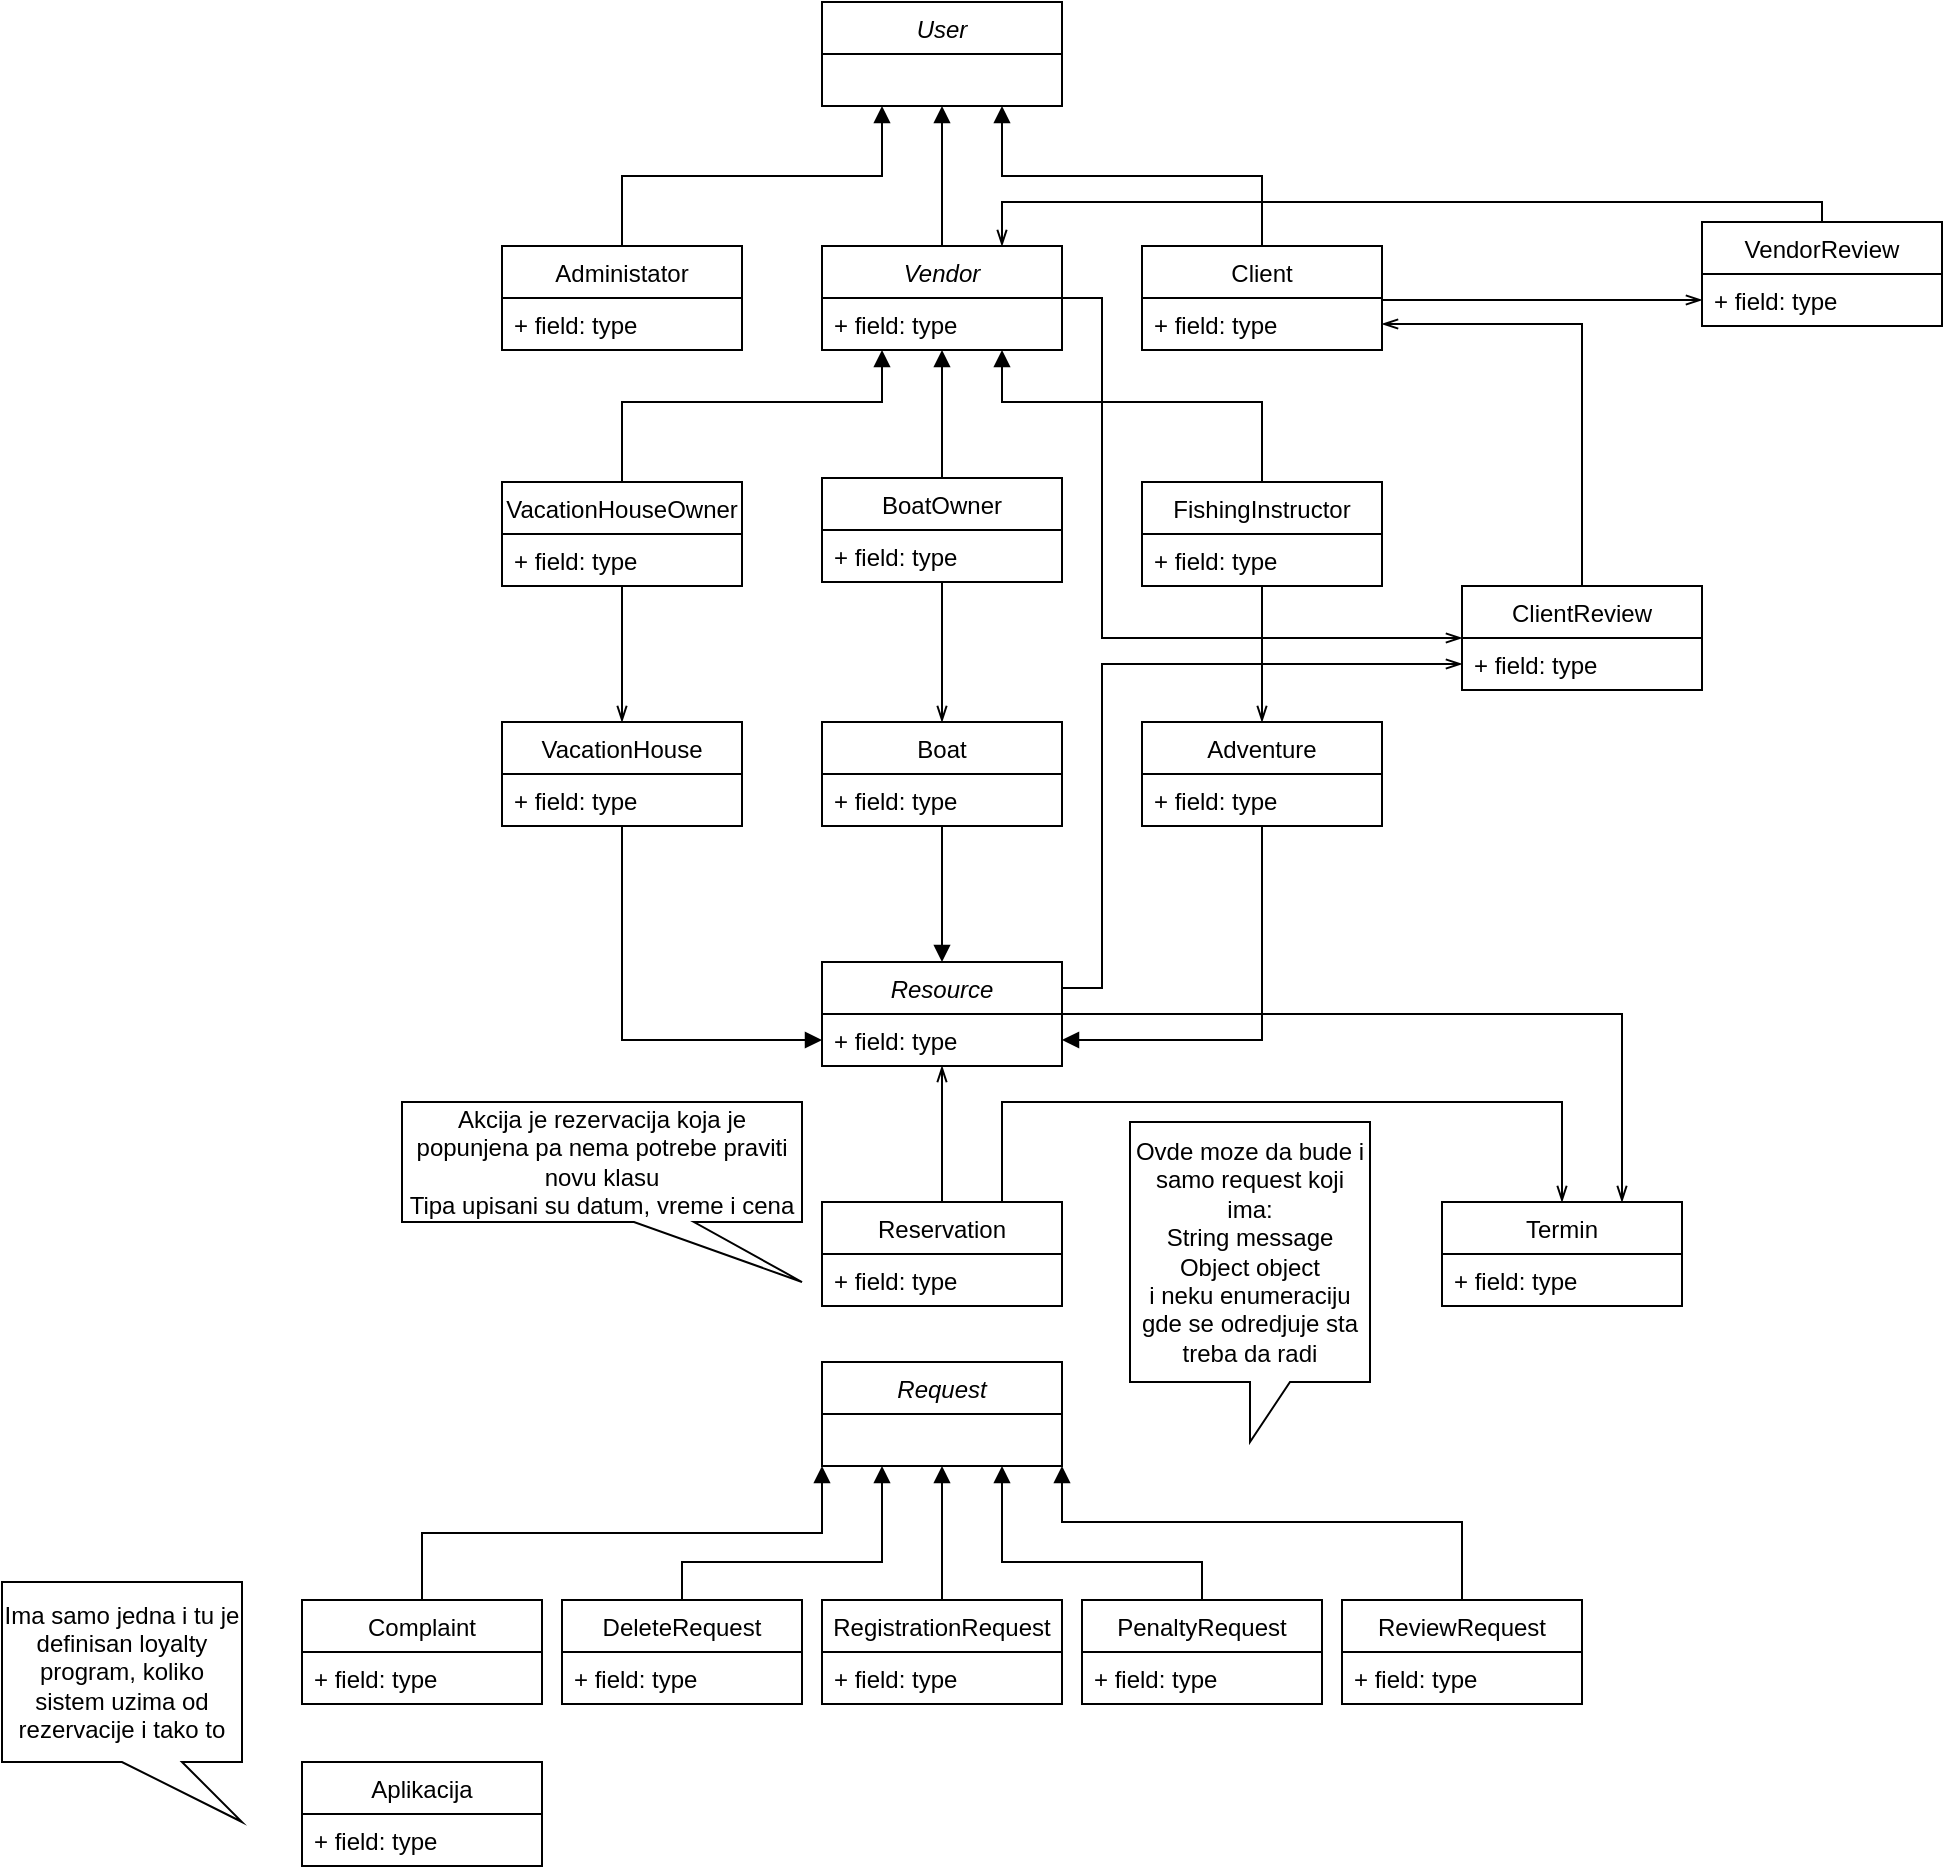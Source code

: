 <mxfile version="17.4.0" type="device"><diagram id="C5RBs43oDa-KdzZeNtuy" name="Page-1"><mxGraphModel dx="1865" dy="1716" grid="1" gridSize="10" guides="1" tooltips="1" connect="1" arrows="1" fold="1" page="1" pageScale="1" pageWidth="827" pageHeight="1169" math="0" shadow="0"><root><mxCell id="WIyWlLk6GJQsqaUBKTNV-0"/><mxCell id="WIyWlLk6GJQsqaUBKTNV-1" parent="WIyWlLk6GJQsqaUBKTNV-0"/><mxCell id="tK4XEZrQgbp9BDdk06hV-23" value="" style="group" vertex="1" connectable="0" parent="WIyWlLk6GJQsqaUBKTNV-1"><mxGeometry x="40" y="-90" width="440" height="262" as="geometry"/></mxCell><mxCell id="tK4XEZrQgbp9BDdk06hV-1" value="Administator" style="swimlane;fontStyle=0;childLayout=stackLayout;horizontal=1;startSize=26;fillColor=none;horizontalStack=0;resizeParent=1;resizeParentMax=0;resizeLast=0;collapsible=1;marginBottom=0;" vertex="1" parent="tK4XEZrQgbp9BDdk06hV-23"><mxGeometry y="92" width="120" height="52" as="geometry"/></mxCell><mxCell id="tK4XEZrQgbp9BDdk06hV-2" value="+ field: type" style="text;strokeColor=none;fillColor=none;align=left;verticalAlign=top;spacingLeft=4;spacingRight=4;overflow=hidden;rotatable=0;points=[[0,0.5],[1,0.5]];portConstraint=eastwest;" vertex="1" parent="tK4XEZrQgbp9BDdk06hV-1"><mxGeometry y="26" width="120" height="26" as="geometry"/></mxCell><mxCell id="tK4XEZrQgbp9BDdk06hV-5" value="Vendor" style="swimlane;fontStyle=2;childLayout=stackLayout;horizontal=1;startSize=26;fillColor=none;horizontalStack=0;resizeParent=1;resizeParentMax=0;resizeLast=0;collapsible=1;marginBottom=0;" vertex="1" parent="tK4XEZrQgbp9BDdk06hV-23"><mxGeometry x="160" y="92" width="120" height="52" as="geometry"/></mxCell><mxCell id="tK4XEZrQgbp9BDdk06hV-6" value="+ field: type" style="text;strokeColor=none;fillColor=none;align=left;verticalAlign=top;spacingLeft=4;spacingRight=4;overflow=hidden;rotatable=0;points=[[0,0.5],[1,0.5]];portConstraint=eastwest;" vertex="1" parent="tK4XEZrQgbp9BDdk06hV-5"><mxGeometry y="26" width="120" height="26" as="geometry"/></mxCell><mxCell id="tK4XEZrQgbp9BDdk06hV-7" value="Client" style="swimlane;fontStyle=0;childLayout=stackLayout;horizontal=1;startSize=26;fillColor=none;horizontalStack=0;resizeParent=1;resizeParentMax=0;resizeLast=0;collapsible=1;marginBottom=0;" vertex="1" parent="tK4XEZrQgbp9BDdk06hV-23"><mxGeometry x="320" y="92" width="120" height="52" as="geometry"/></mxCell><mxCell id="tK4XEZrQgbp9BDdk06hV-8" value="+ field: type" style="text;strokeColor=none;fillColor=none;align=left;verticalAlign=top;spacingLeft=4;spacingRight=4;overflow=hidden;rotatable=0;points=[[0,0.5],[1,0.5]];portConstraint=eastwest;" vertex="1" parent="tK4XEZrQgbp9BDdk06hV-7"><mxGeometry y="26" width="120" height="26" as="geometry"/></mxCell><mxCell id="tK4XEZrQgbp9BDdk06hV-22" value="" style="edgeStyle=orthogonalEdgeStyle;rounded=0;orthogonalLoop=1;jettySize=auto;html=1;endArrow=block;endFill=1;" edge="1" parent="tK4XEZrQgbp9BDdk06hV-23" source="tK4XEZrQgbp9BDdk06hV-10" target="tK4XEZrQgbp9BDdk06hV-5"><mxGeometry relative="1" as="geometry"><Array as="points"><mxPoint x="60" y="170"/><mxPoint x="190" y="170"/></Array></mxGeometry></mxCell><mxCell id="tK4XEZrQgbp9BDdk06hV-10" value="VacationHouseOwner" style="swimlane;fontStyle=0;childLayout=stackLayout;horizontal=1;startSize=26;fillColor=none;horizontalStack=0;resizeParent=1;resizeParentMax=0;resizeLast=0;collapsible=1;marginBottom=0;" vertex="1" parent="tK4XEZrQgbp9BDdk06hV-23"><mxGeometry y="210" width="120" height="52" as="geometry"/></mxCell><mxCell id="tK4XEZrQgbp9BDdk06hV-11" value="+ field: type" style="text;strokeColor=none;fillColor=none;align=left;verticalAlign=top;spacingLeft=4;spacingRight=4;overflow=hidden;rotatable=0;points=[[0,0.5],[1,0.5]];portConstraint=eastwest;" vertex="1" parent="tK4XEZrQgbp9BDdk06hV-10"><mxGeometry y="26" width="120" height="26" as="geometry"/></mxCell><mxCell id="tK4XEZrQgbp9BDdk06hV-20" style="edgeStyle=orthogonalEdgeStyle;rounded=0;orthogonalLoop=1;jettySize=auto;html=1;endArrow=block;endFill=1;" edge="1" parent="tK4XEZrQgbp9BDdk06hV-23" source="tK4XEZrQgbp9BDdk06hV-12" target="tK4XEZrQgbp9BDdk06hV-5"><mxGeometry relative="1" as="geometry"/></mxCell><mxCell id="tK4XEZrQgbp9BDdk06hV-12" value="BoatOwner" style="swimlane;fontStyle=0;childLayout=stackLayout;horizontal=1;startSize=26;fillColor=none;horizontalStack=0;resizeParent=1;resizeParentMax=0;resizeLast=0;collapsible=1;marginBottom=0;" vertex="1" parent="tK4XEZrQgbp9BDdk06hV-23"><mxGeometry x="160" y="208" width="120" height="52" as="geometry"/></mxCell><mxCell id="tK4XEZrQgbp9BDdk06hV-13" value="+ field: type" style="text;strokeColor=none;fillColor=none;align=left;verticalAlign=top;spacingLeft=4;spacingRight=4;overflow=hidden;rotatable=0;points=[[0,0.5],[1,0.5]];portConstraint=eastwest;" vertex="1" parent="tK4XEZrQgbp9BDdk06hV-12"><mxGeometry y="26" width="120" height="26" as="geometry"/></mxCell><mxCell id="tK4XEZrQgbp9BDdk06hV-21" style="edgeStyle=orthogonalEdgeStyle;rounded=0;orthogonalLoop=1;jettySize=auto;html=1;endArrow=block;endFill=1;" edge="1" parent="tK4XEZrQgbp9BDdk06hV-23" source="tK4XEZrQgbp9BDdk06hV-14" target="tK4XEZrQgbp9BDdk06hV-5"><mxGeometry relative="1" as="geometry"><Array as="points"><mxPoint x="380" y="170"/><mxPoint x="250" y="170"/></Array></mxGeometry></mxCell><mxCell id="tK4XEZrQgbp9BDdk06hV-14" value="FishingInstructor" style="swimlane;fontStyle=0;childLayout=stackLayout;horizontal=1;startSize=26;fillColor=none;horizontalStack=0;resizeParent=1;resizeParentMax=0;resizeLast=0;collapsible=1;marginBottom=0;" vertex="1" parent="tK4XEZrQgbp9BDdk06hV-23"><mxGeometry x="320" y="210" width="120" height="52" as="geometry"/></mxCell><mxCell id="tK4XEZrQgbp9BDdk06hV-15" value="+ field: type" style="text;strokeColor=none;fillColor=none;align=left;verticalAlign=top;spacingLeft=4;spacingRight=4;overflow=hidden;rotatable=0;points=[[0,0.5],[1,0.5]];portConstraint=eastwest;" vertex="1" parent="tK4XEZrQgbp9BDdk06hV-14"><mxGeometry y="26" width="120" height="26" as="geometry"/></mxCell><mxCell id="tK4XEZrQgbp9BDdk06hV-35" value="" style="edgeStyle=orthogonalEdgeStyle;rounded=0;orthogonalLoop=1;jettySize=auto;html=1;endArrow=openThin;endFill=0;entryX=0.5;entryY=0;entryDx=0;entryDy=0;" edge="1" parent="WIyWlLk6GJQsqaUBKTNV-1" source="tK4XEZrQgbp9BDdk06hV-12" target="tK4XEZrQgbp9BDdk06hV-28"><mxGeometry relative="1" as="geometry"/></mxCell><mxCell id="tK4XEZrQgbp9BDdk06hV-37" value="" style="edgeStyle=orthogonalEdgeStyle;rounded=0;orthogonalLoop=1;jettySize=auto;html=1;endArrow=openThin;endFill=0;entryX=0.5;entryY=0;entryDx=0;entryDy=0;" edge="1" parent="WIyWlLk6GJQsqaUBKTNV-1" source="tK4XEZrQgbp9BDdk06hV-14" target="tK4XEZrQgbp9BDdk06hV-30"><mxGeometry relative="1" as="geometry"/></mxCell><mxCell id="tK4XEZrQgbp9BDdk06hV-38" value="" style="edgeStyle=orthogonalEdgeStyle;rounded=0;orthogonalLoop=1;jettySize=auto;html=1;endArrow=openThin;endFill=0;entryX=0.5;entryY=0;entryDx=0;entryDy=0;" edge="1" parent="WIyWlLk6GJQsqaUBKTNV-1" source="tK4XEZrQgbp9BDdk06hV-10" target="tK4XEZrQgbp9BDdk06hV-26"><mxGeometry relative="1" as="geometry"/></mxCell><mxCell id="fFhpdFwxf9APkF8pNeJv-0" value="User" style="swimlane;fontStyle=2;childLayout=stackLayout;horizontal=1;startSize=26;fillColor=none;horizontalStack=0;resizeParent=1;resizeParentMax=0;resizeLast=0;collapsible=1;marginBottom=0;" parent="WIyWlLk6GJQsqaUBKTNV-1" vertex="1"><mxGeometry x="200" y="-120" width="120" height="52" as="geometry"/></mxCell><mxCell id="tK4XEZrQgbp9BDdk06hV-19" style="edgeStyle=orthogonalEdgeStyle;rounded=0;orthogonalLoop=1;jettySize=auto;html=1;exitX=0.5;exitY=0;exitDx=0;exitDy=0;entryX=0.25;entryY=1;entryDx=0;entryDy=0;endArrow=block;endFill=1;" edge="1" parent="WIyWlLk6GJQsqaUBKTNV-1" source="tK4XEZrQgbp9BDdk06hV-1" target="fFhpdFwxf9APkF8pNeJv-0"><mxGeometry relative="1" as="geometry"/></mxCell><mxCell id="tK4XEZrQgbp9BDdk06hV-17" style="edgeStyle=orthogonalEdgeStyle;rounded=0;orthogonalLoop=1;jettySize=auto;html=1;entryX=0.5;entryY=1;entryDx=0;entryDy=0;endArrow=block;endFill=1;" edge="1" parent="WIyWlLk6GJQsqaUBKTNV-1" source="tK4XEZrQgbp9BDdk06hV-5" target="fFhpdFwxf9APkF8pNeJv-0"><mxGeometry relative="1" as="geometry"/></mxCell><mxCell id="tK4XEZrQgbp9BDdk06hV-18" style="edgeStyle=orthogonalEdgeStyle;rounded=0;orthogonalLoop=1;jettySize=auto;html=1;exitX=0.5;exitY=0;exitDx=0;exitDy=0;entryX=0.75;entryY=1;entryDx=0;entryDy=0;endArrow=block;endFill=1;" edge="1" parent="WIyWlLk6GJQsqaUBKTNV-1" source="tK4XEZrQgbp9BDdk06hV-7" target="fFhpdFwxf9APkF8pNeJv-0"><mxGeometry relative="1" as="geometry"/></mxCell><mxCell id="tK4XEZrQgbp9BDdk06hV-39" value="" style="group" vertex="1" connectable="0" parent="WIyWlLk6GJQsqaUBKTNV-1"><mxGeometry x="40" y="240" width="440" height="172" as="geometry"/></mxCell><mxCell id="tK4XEZrQgbp9BDdk06hV-24" value="Resource" style="swimlane;fontStyle=2;childLayout=stackLayout;horizontal=1;startSize=26;fillColor=none;horizontalStack=0;resizeParent=1;resizeParentMax=0;resizeLast=0;collapsible=1;marginBottom=0;" vertex="1" parent="tK4XEZrQgbp9BDdk06hV-39"><mxGeometry x="160" y="120" width="120" height="52" as="geometry"/></mxCell><mxCell id="tK4XEZrQgbp9BDdk06hV-25" value="+ field: type" style="text;strokeColor=none;fillColor=none;align=left;verticalAlign=top;spacingLeft=4;spacingRight=4;overflow=hidden;rotatable=0;points=[[0,0.5],[1,0.5]];portConstraint=eastwest;" vertex="1" parent="tK4XEZrQgbp9BDdk06hV-24"><mxGeometry y="26" width="120" height="26" as="geometry"/></mxCell><mxCell id="tK4XEZrQgbp9BDdk06hV-34" value="" style="edgeStyle=orthogonalEdgeStyle;rounded=0;orthogonalLoop=1;jettySize=auto;html=1;endArrow=block;endFill=1;" edge="1" parent="tK4XEZrQgbp9BDdk06hV-39" source="tK4XEZrQgbp9BDdk06hV-26" target="tK4XEZrQgbp9BDdk06hV-25"><mxGeometry relative="1" as="geometry"/></mxCell><mxCell id="tK4XEZrQgbp9BDdk06hV-26" value="VacationHouse" style="swimlane;fontStyle=0;childLayout=stackLayout;horizontal=1;startSize=26;fillColor=none;horizontalStack=0;resizeParent=1;resizeParentMax=0;resizeLast=0;collapsible=1;marginBottom=0;" vertex="1" parent="tK4XEZrQgbp9BDdk06hV-39"><mxGeometry width="120" height="52" as="geometry"/></mxCell><mxCell id="tK4XEZrQgbp9BDdk06hV-27" value="+ field: type" style="text;strokeColor=none;fillColor=none;align=left;verticalAlign=top;spacingLeft=4;spacingRight=4;overflow=hidden;rotatable=0;points=[[0,0.5],[1,0.5]];portConstraint=eastwest;" vertex="1" parent="tK4XEZrQgbp9BDdk06hV-26"><mxGeometry y="26" width="120" height="26" as="geometry"/></mxCell><mxCell id="tK4XEZrQgbp9BDdk06hV-32" value="" style="edgeStyle=orthogonalEdgeStyle;rounded=0;orthogonalLoop=1;jettySize=auto;html=1;endArrow=block;endFill=1;entryX=0.5;entryY=0;entryDx=0;entryDy=0;" edge="1" parent="tK4XEZrQgbp9BDdk06hV-39" source="tK4XEZrQgbp9BDdk06hV-28" target="tK4XEZrQgbp9BDdk06hV-24"><mxGeometry relative="1" as="geometry"/></mxCell><mxCell id="tK4XEZrQgbp9BDdk06hV-28" value="Boat" style="swimlane;fontStyle=0;childLayout=stackLayout;horizontal=1;startSize=26;fillColor=none;horizontalStack=0;resizeParent=1;resizeParentMax=0;resizeLast=0;collapsible=1;marginBottom=0;" vertex="1" parent="tK4XEZrQgbp9BDdk06hV-39"><mxGeometry x="160" width="120" height="52" as="geometry"/></mxCell><mxCell id="tK4XEZrQgbp9BDdk06hV-29" value="+ field: type" style="text;strokeColor=none;fillColor=none;align=left;verticalAlign=top;spacingLeft=4;spacingRight=4;overflow=hidden;rotatable=0;points=[[0,0.5],[1,0.5]];portConstraint=eastwest;" vertex="1" parent="tK4XEZrQgbp9BDdk06hV-28"><mxGeometry y="26" width="120" height="26" as="geometry"/></mxCell><mxCell id="tK4XEZrQgbp9BDdk06hV-33" value="" style="edgeStyle=orthogonalEdgeStyle;rounded=0;orthogonalLoop=1;jettySize=auto;html=1;endArrow=block;endFill=1;" edge="1" parent="tK4XEZrQgbp9BDdk06hV-39" source="tK4XEZrQgbp9BDdk06hV-30" target="tK4XEZrQgbp9BDdk06hV-25"><mxGeometry relative="1" as="geometry"/></mxCell><mxCell id="tK4XEZrQgbp9BDdk06hV-30" value="Adventure" style="swimlane;fontStyle=0;childLayout=stackLayout;horizontal=1;startSize=26;fillColor=none;horizontalStack=0;resizeParent=1;resizeParentMax=0;resizeLast=0;collapsible=1;marginBottom=0;" vertex="1" parent="tK4XEZrQgbp9BDdk06hV-39"><mxGeometry x="320" width="120" height="52" as="geometry"/></mxCell><mxCell id="tK4XEZrQgbp9BDdk06hV-31" value="+ field: type" style="text;strokeColor=none;fillColor=none;align=left;verticalAlign=top;spacingLeft=4;spacingRight=4;overflow=hidden;rotatable=0;points=[[0,0.5],[1,0.5]];portConstraint=eastwest;" vertex="1" parent="tK4XEZrQgbp9BDdk06hV-30"><mxGeometry y="26" width="120" height="26" as="geometry"/></mxCell><mxCell id="tK4XEZrQgbp9BDdk06hV-42" value="" style="edgeStyle=orthogonalEdgeStyle;rounded=0;orthogonalLoop=1;jettySize=auto;html=1;endArrow=openThin;endFill=0;" edge="1" parent="WIyWlLk6GJQsqaUBKTNV-1" source="tK4XEZrQgbp9BDdk06hV-40" target="tK4XEZrQgbp9BDdk06hV-24"><mxGeometry relative="1" as="geometry"/></mxCell><mxCell id="tK4XEZrQgbp9BDdk06hV-88" style="edgeStyle=orthogonalEdgeStyle;rounded=0;orthogonalLoop=1;jettySize=auto;html=1;entryX=0.5;entryY=0;entryDx=0;entryDy=0;startArrow=none;startFill=0;endArrow=openThin;endFill=0;exitX=0.75;exitY=0;exitDx=0;exitDy=0;" edge="1" parent="WIyWlLk6GJQsqaUBKTNV-1" source="tK4XEZrQgbp9BDdk06hV-40" target="tK4XEZrQgbp9BDdk06hV-85"><mxGeometry relative="1" as="geometry"><Array as="points"><mxPoint x="290" y="430"/><mxPoint x="570" y="430"/></Array></mxGeometry></mxCell><mxCell id="tK4XEZrQgbp9BDdk06hV-40" value="Reservation" style="swimlane;fontStyle=0;childLayout=stackLayout;horizontal=1;startSize=26;fillColor=none;horizontalStack=0;resizeParent=1;resizeParentMax=0;resizeLast=0;collapsible=1;marginBottom=0;" vertex="1" parent="WIyWlLk6GJQsqaUBKTNV-1"><mxGeometry x="200" y="480" width="120" height="52" as="geometry"/></mxCell><mxCell id="tK4XEZrQgbp9BDdk06hV-41" value="+ field: type" style="text;strokeColor=none;fillColor=none;align=left;verticalAlign=top;spacingLeft=4;spacingRight=4;overflow=hidden;rotatable=0;points=[[0,0.5],[1,0.5]];portConstraint=eastwest;" vertex="1" parent="tK4XEZrQgbp9BDdk06hV-40"><mxGeometry y="26" width="120" height="26" as="geometry"/></mxCell><mxCell id="tK4XEZrQgbp9BDdk06hV-49" value="" style="edgeStyle=orthogonalEdgeStyle;rounded=0;orthogonalLoop=1;jettySize=auto;html=1;endArrow=none;endFill=0;entryX=1;entryY=0.5;entryDx=0;entryDy=0;startArrow=openThin;startFill=0;" edge="1" parent="WIyWlLk6GJQsqaUBKTNV-1" source="tK4XEZrQgbp9BDdk06hV-43" target="tK4XEZrQgbp9BDdk06hV-5"><mxGeometry relative="1" as="geometry"><Array as="points"><mxPoint x="340" y="198"/><mxPoint x="340" y="28"/></Array></mxGeometry></mxCell><mxCell id="tK4XEZrQgbp9BDdk06hV-51" style="edgeStyle=orthogonalEdgeStyle;rounded=0;orthogonalLoop=1;jettySize=auto;html=1;entryX=1;entryY=0.5;entryDx=0;entryDy=0;startArrow=none;startFill=0;endArrow=openThin;endFill=0;" edge="1" parent="WIyWlLk6GJQsqaUBKTNV-1" source="tK4XEZrQgbp9BDdk06hV-43" target="tK4XEZrQgbp9BDdk06hV-8"><mxGeometry relative="1" as="geometry"/></mxCell><mxCell id="tK4XEZrQgbp9BDdk06hV-43" value="ClientReview" style="swimlane;fontStyle=0;childLayout=stackLayout;horizontal=1;startSize=26;fillColor=none;horizontalStack=0;resizeParent=1;resizeParentMax=0;resizeLast=0;collapsible=1;marginBottom=0;" vertex="1" parent="WIyWlLk6GJQsqaUBKTNV-1"><mxGeometry x="520" y="172" width="120" height="52" as="geometry"/></mxCell><mxCell id="tK4XEZrQgbp9BDdk06hV-44" value="+ field: type" style="text;strokeColor=none;fillColor=none;align=left;verticalAlign=top;spacingLeft=4;spacingRight=4;overflow=hidden;rotatable=0;points=[[0,0.5],[1,0.5]];portConstraint=eastwest;" vertex="1" parent="tK4XEZrQgbp9BDdk06hV-43"><mxGeometry y="26" width="120" height="26" as="geometry"/></mxCell><mxCell id="tK4XEZrQgbp9BDdk06hV-58" style="edgeStyle=orthogonalEdgeStyle;rounded=0;orthogonalLoop=1;jettySize=auto;html=1;entryX=0.75;entryY=0;entryDx=0;entryDy=0;startArrow=none;startFill=0;endArrow=openThin;endFill=0;" edge="1" parent="WIyWlLk6GJQsqaUBKTNV-1" source="tK4XEZrQgbp9BDdk06hV-47" target="tK4XEZrQgbp9BDdk06hV-5"><mxGeometry relative="1" as="geometry"><Array as="points"><mxPoint x="700" y="-20"/><mxPoint x="290" y="-20"/></Array></mxGeometry></mxCell><mxCell id="tK4XEZrQgbp9BDdk06hV-47" value="VendorReview" style="swimlane;fontStyle=0;childLayout=stackLayout;horizontal=1;startSize=26;fillColor=none;horizontalStack=0;resizeParent=1;resizeParentMax=0;resizeLast=0;collapsible=1;marginBottom=0;" vertex="1" parent="WIyWlLk6GJQsqaUBKTNV-1"><mxGeometry x="640" y="-10" width="120" height="52" as="geometry"/></mxCell><mxCell id="tK4XEZrQgbp9BDdk06hV-48" value="+ field: type" style="text;strokeColor=none;fillColor=none;align=left;verticalAlign=top;spacingLeft=4;spacingRight=4;overflow=hidden;rotatable=0;points=[[0,0.5],[1,0.5]];portConstraint=eastwest;" vertex="1" parent="tK4XEZrQgbp9BDdk06hV-47"><mxGeometry y="26" width="120" height="26" as="geometry"/></mxCell><mxCell id="tK4XEZrQgbp9BDdk06hV-50" value="" style="edgeStyle=orthogonalEdgeStyle;rounded=0;orthogonalLoop=1;jettySize=auto;html=1;endArrow=none;endFill=0;entryX=1;entryY=0.25;entryDx=0;entryDy=0;startArrow=openThin;startFill=0;" edge="1" parent="WIyWlLk6GJQsqaUBKTNV-1" source="tK4XEZrQgbp9BDdk06hV-44" target="tK4XEZrQgbp9BDdk06hV-24"><mxGeometry relative="1" as="geometry"><Array as="points"><mxPoint x="340" y="211"/><mxPoint x="340" y="373"/></Array></mxGeometry></mxCell><mxCell id="tK4XEZrQgbp9BDdk06hV-52" style="edgeStyle=orthogonalEdgeStyle;rounded=0;orthogonalLoop=1;jettySize=auto;html=1;exitX=1;exitY=0.5;exitDx=0;exitDy=0;startArrow=none;startFill=0;endArrow=openThin;endFill=0;" edge="1" parent="WIyWlLk6GJQsqaUBKTNV-1" source="tK4XEZrQgbp9BDdk06hV-8"><mxGeometry relative="1" as="geometry"><mxPoint x="480" y="41" as="targetPoint"/></mxGeometry></mxCell><mxCell id="tK4XEZrQgbp9BDdk06hV-57" style="edgeStyle=orthogonalEdgeStyle;rounded=0;orthogonalLoop=1;jettySize=auto;html=1;startArrow=none;startFill=0;endArrow=openThin;endFill=0;entryX=0;entryY=0.75;entryDx=0;entryDy=0;" edge="1" parent="WIyWlLk6GJQsqaUBKTNV-1" target="tK4XEZrQgbp9BDdk06hV-47"><mxGeometry relative="1" as="geometry"><mxPoint x="480" y="29" as="sourcePoint"/><mxPoint x="620" y="20" as="targetPoint"/><Array as="points"><mxPoint x="480" y="29"/></Array></mxGeometry></mxCell><mxCell id="tK4XEZrQgbp9BDdk06hV-82" value="" style="group" vertex="1" connectable="0" parent="WIyWlLk6GJQsqaUBKTNV-1"><mxGeometry x="-60" y="560" width="640" height="171" as="geometry"/></mxCell><mxCell id="tK4XEZrQgbp9BDdk06hV-60" value="Request" style="swimlane;fontStyle=2;childLayout=stackLayout;horizontal=1;startSize=26;fillColor=none;horizontalStack=0;resizeParent=1;resizeParentMax=0;resizeLast=0;collapsible=1;marginBottom=0;" vertex="1" parent="tK4XEZrQgbp9BDdk06hV-82"><mxGeometry x="260" width="120" height="52" as="geometry"/></mxCell><mxCell id="tK4XEZrQgbp9BDdk06hV-81" style="edgeStyle=orthogonalEdgeStyle;rounded=0;orthogonalLoop=1;jettySize=auto;html=1;exitX=0.5;exitY=0;exitDx=0;exitDy=0;entryX=0;entryY=1;entryDx=0;entryDy=0;startArrow=none;startFill=0;endArrow=block;endFill=1;" edge="1" parent="tK4XEZrQgbp9BDdk06hV-82" source="tK4XEZrQgbp9BDdk06hV-62" target="tK4XEZrQgbp9BDdk06hV-60"><mxGeometry relative="1" as="geometry"/></mxCell><mxCell id="tK4XEZrQgbp9BDdk06hV-62" value="Complaint" style="swimlane;fontStyle=0;childLayout=stackLayout;horizontal=1;startSize=26;fillColor=none;horizontalStack=0;resizeParent=1;resizeParentMax=0;resizeLast=0;collapsible=1;marginBottom=0;" vertex="1" parent="tK4XEZrQgbp9BDdk06hV-82"><mxGeometry y="119" width="120" height="52" as="geometry"/></mxCell><mxCell id="tK4XEZrQgbp9BDdk06hV-63" value="+ field: type" style="text;strokeColor=none;fillColor=none;align=left;verticalAlign=top;spacingLeft=4;spacingRight=4;overflow=hidden;rotatable=0;points=[[0,0.5],[1,0.5]];portConstraint=eastwest;" vertex="1" parent="tK4XEZrQgbp9BDdk06hV-62"><mxGeometry y="26" width="120" height="26" as="geometry"/></mxCell><mxCell id="tK4XEZrQgbp9BDdk06hV-80" style="edgeStyle=orthogonalEdgeStyle;rounded=0;orthogonalLoop=1;jettySize=auto;html=1;entryX=0.25;entryY=1;entryDx=0;entryDy=0;startArrow=none;startFill=0;endArrow=block;endFill=1;exitX=0.5;exitY=0;exitDx=0;exitDy=0;" edge="1" parent="tK4XEZrQgbp9BDdk06hV-82" source="tK4XEZrQgbp9BDdk06hV-64" target="tK4XEZrQgbp9BDdk06hV-60"><mxGeometry relative="1" as="geometry"><Array as="points"><mxPoint x="190" y="100"/><mxPoint x="290" y="100"/></Array></mxGeometry></mxCell><mxCell id="tK4XEZrQgbp9BDdk06hV-64" value="DeleteRequest" style="swimlane;fontStyle=0;childLayout=stackLayout;horizontal=1;startSize=26;fillColor=none;horizontalStack=0;resizeParent=1;resizeParentMax=0;resizeLast=0;collapsible=1;marginBottom=0;" vertex="1" parent="tK4XEZrQgbp9BDdk06hV-82"><mxGeometry x="130" y="119" width="120" height="52" as="geometry"/></mxCell><mxCell id="tK4XEZrQgbp9BDdk06hV-65" value="+ field: type" style="text;strokeColor=none;fillColor=none;align=left;verticalAlign=top;spacingLeft=4;spacingRight=4;overflow=hidden;rotatable=0;points=[[0,0.5],[1,0.5]];portConstraint=eastwest;" vertex="1" parent="tK4XEZrQgbp9BDdk06hV-64"><mxGeometry y="26" width="120" height="26" as="geometry"/></mxCell><mxCell id="tK4XEZrQgbp9BDdk06hV-77" style="edgeStyle=orthogonalEdgeStyle;rounded=0;orthogonalLoop=1;jettySize=auto;html=1;entryX=0.5;entryY=1;entryDx=0;entryDy=0;startArrow=none;startFill=0;endArrow=block;endFill=1;" edge="1" parent="tK4XEZrQgbp9BDdk06hV-82" source="tK4XEZrQgbp9BDdk06hV-66" target="tK4XEZrQgbp9BDdk06hV-60"><mxGeometry relative="1" as="geometry"/></mxCell><mxCell id="tK4XEZrQgbp9BDdk06hV-66" value="RegistrationRequest" style="swimlane;fontStyle=0;childLayout=stackLayout;horizontal=1;startSize=26;fillColor=none;horizontalStack=0;resizeParent=1;resizeParentMax=0;resizeLast=0;collapsible=1;marginBottom=0;" vertex="1" parent="tK4XEZrQgbp9BDdk06hV-82"><mxGeometry x="260" y="119" width="120" height="52" as="geometry"/></mxCell><mxCell id="tK4XEZrQgbp9BDdk06hV-67" value="+ field: type" style="text;strokeColor=none;fillColor=none;align=left;verticalAlign=top;spacingLeft=4;spacingRight=4;overflow=hidden;rotatable=0;points=[[0,0.5],[1,0.5]];portConstraint=eastwest;" vertex="1" parent="tK4XEZrQgbp9BDdk06hV-66"><mxGeometry y="26" width="120" height="26" as="geometry"/></mxCell><mxCell id="tK4XEZrQgbp9BDdk06hV-78" style="edgeStyle=orthogonalEdgeStyle;rounded=0;orthogonalLoop=1;jettySize=auto;html=1;exitX=0.5;exitY=0;exitDx=0;exitDy=0;entryX=0.75;entryY=1;entryDx=0;entryDy=0;startArrow=none;startFill=0;endArrow=block;endFill=1;" edge="1" parent="tK4XEZrQgbp9BDdk06hV-82" source="tK4XEZrQgbp9BDdk06hV-68" target="tK4XEZrQgbp9BDdk06hV-60"><mxGeometry relative="1" as="geometry"><Array as="points"><mxPoint x="450" y="100"/><mxPoint x="350" y="100"/></Array></mxGeometry></mxCell><mxCell id="tK4XEZrQgbp9BDdk06hV-68" value="PenaltyRequest" style="swimlane;fontStyle=0;childLayout=stackLayout;horizontal=1;startSize=26;fillColor=none;horizontalStack=0;resizeParent=1;resizeParentMax=0;resizeLast=0;collapsible=1;marginBottom=0;" vertex="1" parent="tK4XEZrQgbp9BDdk06hV-82"><mxGeometry x="390" y="119" width="120" height="52" as="geometry"/></mxCell><mxCell id="tK4XEZrQgbp9BDdk06hV-69" value="+ field: type" style="text;strokeColor=none;fillColor=none;align=left;verticalAlign=top;spacingLeft=4;spacingRight=4;overflow=hidden;rotatable=0;points=[[0,0.5],[1,0.5]];portConstraint=eastwest;" vertex="1" parent="tK4XEZrQgbp9BDdk06hV-68"><mxGeometry y="26" width="120" height="26" as="geometry"/></mxCell><mxCell id="tK4XEZrQgbp9BDdk06hV-79" style="edgeStyle=orthogonalEdgeStyle;rounded=0;orthogonalLoop=1;jettySize=auto;html=1;entryX=1;entryY=1;entryDx=0;entryDy=0;startArrow=none;startFill=0;endArrow=block;endFill=1;" edge="1" parent="tK4XEZrQgbp9BDdk06hV-82" source="tK4XEZrQgbp9BDdk06hV-70" target="tK4XEZrQgbp9BDdk06hV-60"><mxGeometry relative="1" as="geometry"><Array as="points"><mxPoint x="580" y="80"/><mxPoint x="380" y="80"/></Array></mxGeometry></mxCell><mxCell id="tK4XEZrQgbp9BDdk06hV-70" value="ReviewRequest" style="swimlane;fontStyle=0;childLayout=stackLayout;horizontal=1;startSize=26;fillColor=none;horizontalStack=0;resizeParent=1;resizeParentMax=0;resizeLast=0;collapsible=1;marginBottom=0;" vertex="1" parent="tK4XEZrQgbp9BDdk06hV-82"><mxGeometry x="520" y="119" width="120" height="52" as="geometry"/></mxCell><mxCell id="tK4XEZrQgbp9BDdk06hV-71" value="+ field: type" style="text;strokeColor=none;fillColor=none;align=left;verticalAlign=top;spacingLeft=4;spacingRight=4;overflow=hidden;rotatable=0;points=[[0,0.5],[1,0.5]];portConstraint=eastwest;" vertex="1" parent="tK4XEZrQgbp9BDdk06hV-70"><mxGeometry y="26" width="120" height="26" as="geometry"/></mxCell><mxCell id="tK4XEZrQgbp9BDdk06hV-83" value="Ovde moze da bude i samo request koji ima:&lt;br&gt;String message&lt;br&gt;Object object&lt;br&gt;i neku enumeraciju gde se odredjuje sta treba da radi&lt;br&gt;" style="shape=callout;whiteSpace=wrap;html=1;perimeter=calloutPerimeter;" vertex="1" parent="WIyWlLk6GJQsqaUBKTNV-1"><mxGeometry x="354" y="440" width="120" height="160" as="geometry"/></mxCell><mxCell id="tK4XEZrQgbp9BDdk06hV-84" value="Akcija je rezervacija koja je popunjena pa nema potrebe praviti novu klasu&lt;br&gt;Tipa upisani su datum, vreme i cena" style="shape=callout;whiteSpace=wrap;html=1;perimeter=calloutPerimeter;size=30;position=0.58;position2=1;base=30;" vertex="1" parent="WIyWlLk6GJQsqaUBKTNV-1"><mxGeometry x="-10" y="430" width="200" height="90" as="geometry"/></mxCell><mxCell id="tK4XEZrQgbp9BDdk06hV-85" value="Termin" style="swimlane;fontStyle=0;childLayout=stackLayout;horizontal=1;startSize=26;fillColor=none;horizontalStack=0;resizeParent=1;resizeParentMax=0;resizeLast=0;collapsible=1;marginBottom=0;" vertex="1" parent="WIyWlLk6GJQsqaUBKTNV-1"><mxGeometry x="510" y="480" width="120" height="52" as="geometry"/></mxCell><mxCell id="tK4XEZrQgbp9BDdk06hV-86" value="+ field: type" style="text;strokeColor=none;fillColor=none;align=left;verticalAlign=top;spacingLeft=4;spacingRight=4;overflow=hidden;rotatable=0;points=[[0,0.5],[1,0.5]];portConstraint=eastwest;" vertex="1" parent="tK4XEZrQgbp9BDdk06hV-85"><mxGeometry y="26" width="120" height="26" as="geometry"/></mxCell><mxCell id="tK4XEZrQgbp9BDdk06hV-90" style="edgeStyle=orthogonalEdgeStyle;rounded=0;orthogonalLoop=1;jettySize=auto;html=1;entryX=0.75;entryY=0;entryDx=0;entryDy=0;startArrow=none;startFill=0;endArrow=openThin;endFill=0;" edge="1" parent="WIyWlLk6GJQsqaUBKTNV-1" source="tK4XEZrQgbp9BDdk06hV-24" target="tK4XEZrQgbp9BDdk06hV-85"><mxGeometry relative="1" as="geometry"/></mxCell><mxCell id="tK4XEZrQgbp9BDdk06hV-91" value="Aplikacija" style="swimlane;fontStyle=0;childLayout=stackLayout;horizontal=1;startSize=26;fillColor=none;horizontalStack=0;resizeParent=1;resizeParentMax=0;resizeLast=0;collapsible=1;marginBottom=0;" vertex="1" parent="WIyWlLk6GJQsqaUBKTNV-1"><mxGeometry x="-60" y="760" width="120" height="52" as="geometry"/></mxCell><mxCell id="tK4XEZrQgbp9BDdk06hV-92" value="+ field: type" style="text;strokeColor=none;fillColor=none;align=left;verticalAlign=top;spacingLeft=4;spacingRight=4;overflow=hidden;rotatable=0;points=[[0,0.5],[1,0.5]];portConstraint=eastwest;" vertex="1" parent="tK4XEZrQgbp9BDdk06hV-91"><mxGeometry y="26" width="120" height="26" as="geometry"/></mxCell><mxCell id="tK4XEZrQgbp9BDdk06hV-93" value="Ima samo jedna i tu je definisan loyalty program, koliko sistem uzima od rezervacije i tako to" style="shape=callout;whiteSpace=wrap;html=1;perimeter=calloutPerimeter;position2=1;base=30;" vertex="1" parent="WIyWlLk6GJQsqaUBKTNV-1"><mxGeometry x="-210" y="670" width="120" height="120" as="geometry"/></mxCell></root></mxGraphModel></diagram></mxfile>
